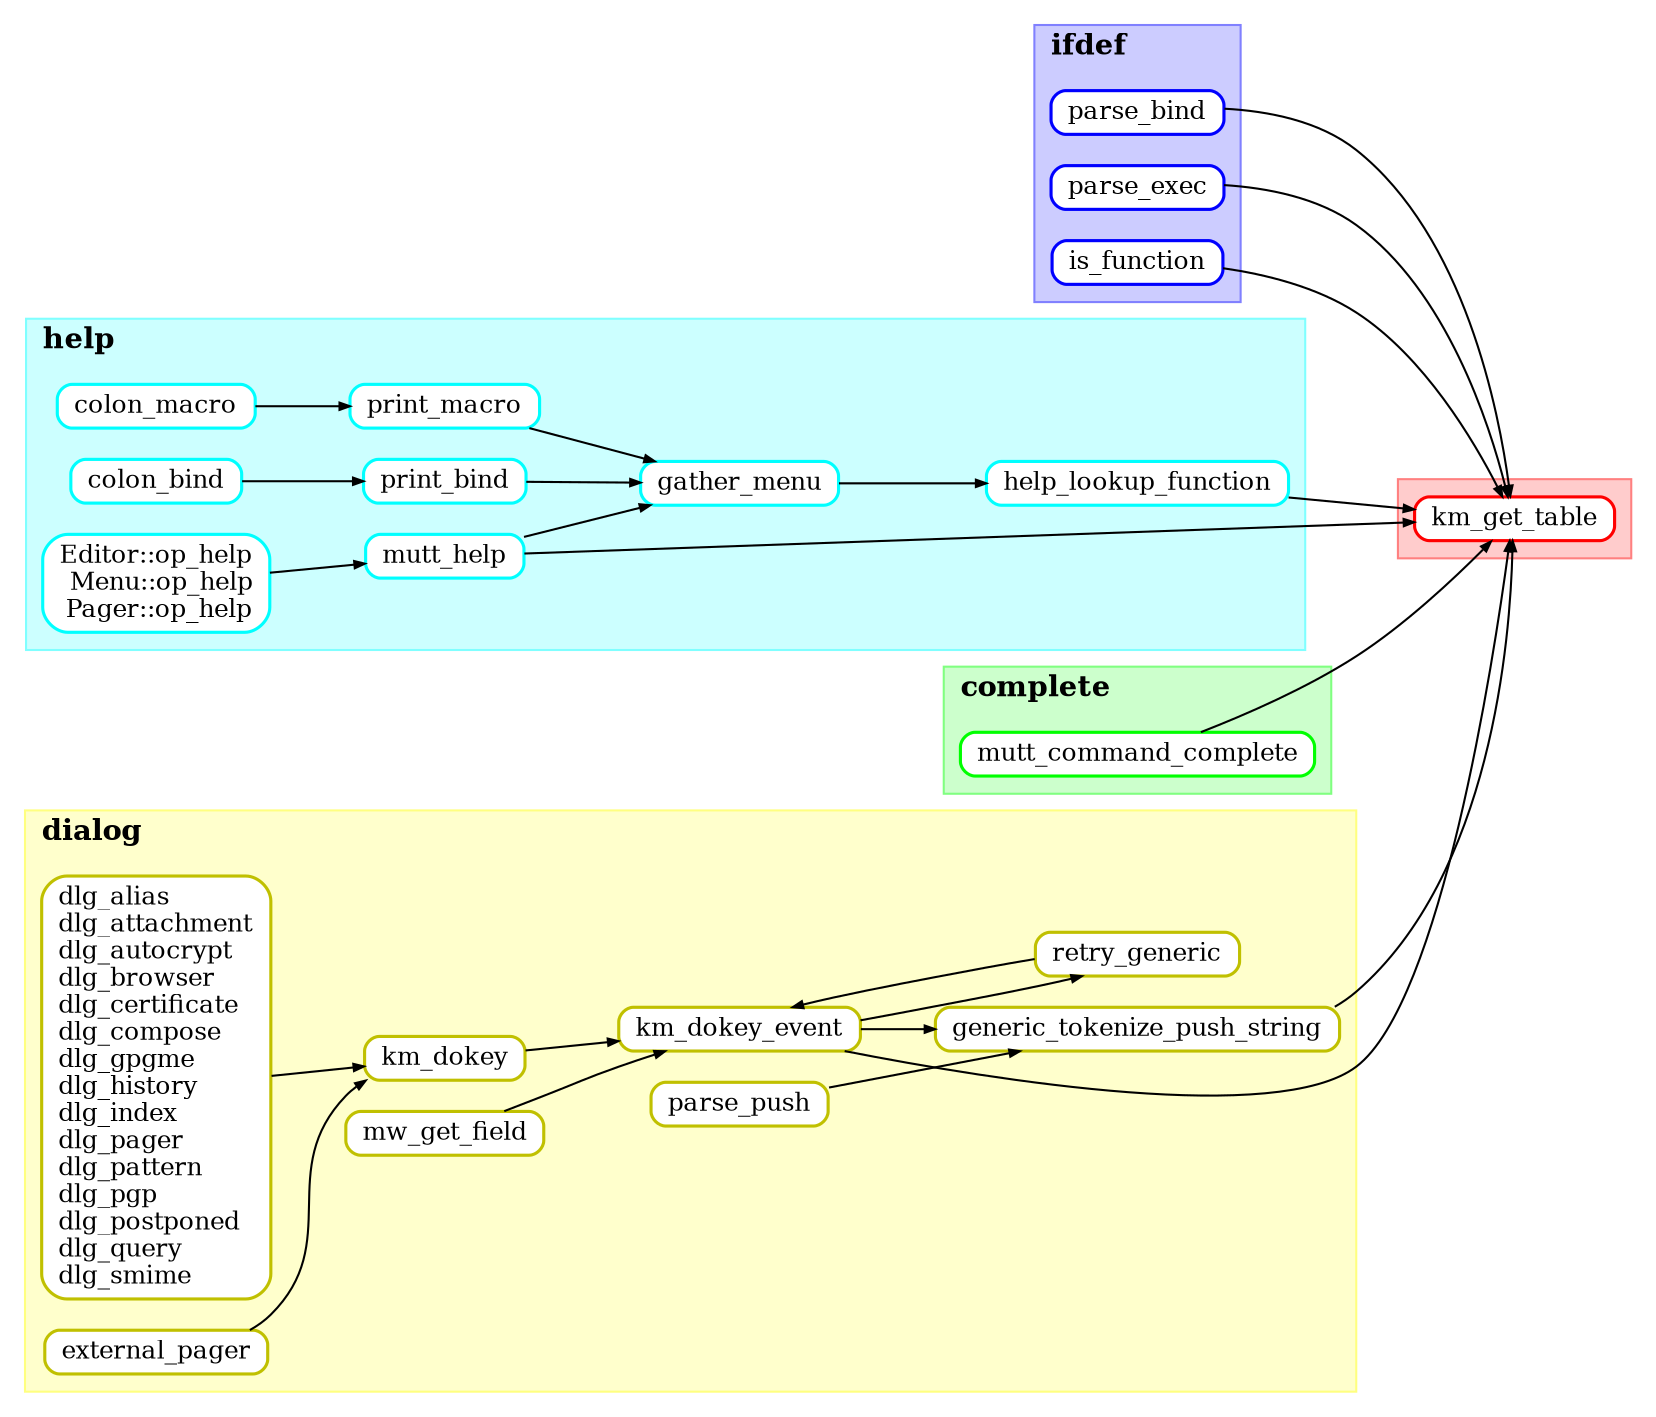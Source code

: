 digraph callgraph {
	graph [
		rankdir="LR"
		nodesep="0.2"
		ranksep="0.5"
		compound="true"
	]

	node [
		shape="Mrecord"
		fontsize="12"
		fillcolor="#ffffff"
		style="filled"
		height="0.2"
		penwidth="1.5"
		color="black"
	]

	edge [
		penwidth="1.0"
		arrowsize="0.5"
	]

	subgraph cluster_get_table
	{
		fontcolor="black"
		color="#ff8080"
		fillcolor="#ffcccc"
		style="filled"

		node [ color="#ff0000" ]
		km_get_table
	}

	subgraph cluster_ifdef
	{
		fontcolor="black"
		color="#8080ff"
		fillcolor="#ccccff"
		style="filled"
		label=<<b>ifdef</b>>
		labeljust="left"

		node [ color="#0000ff" ]
		parse_bind -> km_get_table
		parse_exec -> km_get_table
		is_function -> km_get_table
	}

	subgraph cluster_help
	{
		fontcolor="black"
		color="#80ffff"
		fillcolor="#ccffff"
		style="filled"
		label=<<b>help</b>>
		labeljust="left"

		node [ color="#00ffff" ]
		op_help [ label="Editor::op_help\rMenu::op_help\rPager::op_help\r" ]

		colon_bind -> print_bind
		colon_macro -> print_macro
		gather_menu -> help_lookup_function
		mutt_help -> gather_menu
		mutt_help -> km_get_table
		op_help -> mutt_help
		print_bind -> gather_menu
		print_macro -> gather_menu
	}

	subgraph cluster_complete
	{
		fontcolor="black"
		color="#80ff80"
		fillcolor="#ccffcc"
		style="filled"
		label=<<b>complete</b>>
		labeljust="left"

		node [ color="#00ff00" ]
		mutt_command_complete -> km_get_table
	}

	subgraph cluster_dialog
	{
		fontcolor="black"
		color="#ffff80"
		fillcolor="#ffffcc"
		style="filled"
		label=<<b>dialog</b>>
		labeljust="left"

		node [ color="#c0c000" ]
		MANY_DIALOGS [ label="dlg_alias\ldlg_attachment\ldlg_autocrypt\ldlg_browser\ldlg_certificate\ldlg_compose\ldlg_gpgme\ldlg_history\ldlg_index\ldlg_pager\ldlg_pattern\ldlg_pgp\ldlg_postponed\ldlg_query\ldlg_smime\l" ]

		MANY_DIALOGS -> km_dokey
		external_pager -> km_dokey
		generic_tokenize_push_string -> km_get_table
		help_lookup_function -> km_get_table
		km_dokey -> km_dokey_event
		km_dokey_event -> generic_tokenize_push_string
		km_dokey_event -> km_get_table
		km_dokey_event -> retry_generic
		mw_get_field -> km_dokey_event
		parse_push -> generic_tokenize_push_string
		retry_generic -> km_dokey_event
	}
}
